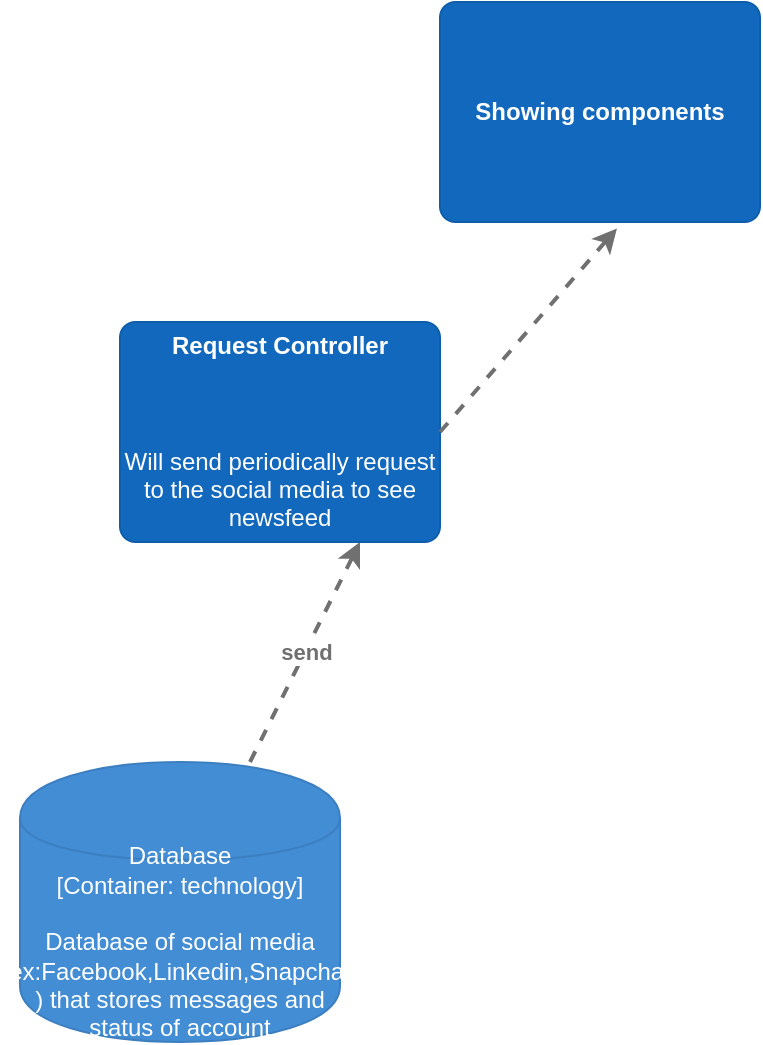 <mxfile version="12.8.1" type="device"><diagram id="5VOhKQ1XMh8ZQvtSxDgJ" name="Page-1"><mxGraphModel dx="1038" dy="531" grid="1" gridSize="10" guides="1" tooltips="1" connect="1" arrows="1" fold="1" page="1" pageScale="1" pageWidth="850" pageHeight="1100" math="0" shadow="0"><root><mxCell id="0"/><mxCell id="1" parent="0"/><object label="&lt;div style=&quot;text-align: left&quot;&gt;&lt;div style=&quot;text-align: center&quot;&gt;&lt;b&gt;send&lt;/b&gt;&lt;/div&gt;&lt;/div&gt;" c4Type="Relationship" c4Description="Description" c4Technology="technology" id="CMWivlde5hpp2zTTezrZ-6"><mxCell style="edgeStyle=none;rounded=0;html=1;jettySize=auto;orthogonalLoop=1;strokeColor=#707070;strokeWidth=2;fontColor=#707070;jumpStyle=none;dashed=1;entryX=0.75;entryY=1;entryDx=0;entryDy=0;" edge="1" parent="1" source="CMWivlde5hpp2zTTezrZ-2" target="CMWivlde5hpp2zTTezrZ-1"><mxGeometry width="160" relative="1" as="geometry"><mxPoint x="500" y="660" as="sourcePoint"/><mxPoint x="340" y="660" as="targetPoint"/></mxGeometry><C4Relationship as="c4"/></mxCell></object><object label="&lt;b&gt;Request Controller&lt;br&gt;&lt;/b&gt;&lt;br&gt;&lt;br&gt;&lt;br&gt;Will send periodically request to the social media to see newsfeed" placeholders="1" c4Name="name" c4Type="SoftwareSystem" c4Description="Description" id="CMWivlde5hpp2zTTezrZ-1"><mxCell style="rounded=1;whiteSpace=wrap;html=1;labelBackgroundColor=none;fillColor=#1168bd;fontColor=#ffffff;align=center;arcSize=7;strokeColor=#0f5eaa;" vertex="1" parent="1"><mxGeometry x="160" y="570" width="160" height="110" as="geometry"/><C4SoftwareSystem as="c4"/></mxCell></object><object label="&lt;span&gt;Database&lt;/span&gt;&lt;div&gt;[Container:&amp;nbsp;technology]&lt;/div&gt;&lt;div&gt;&lt;br&gt;&lt;/div&gt;&lt;div&gt;Database of social media (ex:Facebook,Linkedin,Snapchat)&lt;/div&gt;&lt;div&gt;) that stores messages and status of account&lt;/div&gt;" placeholders="1" c4Type="Database" c4Technology="technology" c4Description="Description" id="CMWivlde5hpp2zTTezrZ-2"><mxCell style="shape=cylinder;whiteSpace=wrap;html=1;boundedLbl=1;rounded=0;labelBackgroundColor=none;fillColor=#438dd5;fontSize=12;fontColor=#ffffff;align=center;strokeColor=#3c7fc0;" vertex="1" parent="1"><mxGeometry x="110" y="790" width="160" height="140" as="geometry"/><C4Database as="c4"/></mxCell></object><object label="&lt;b&gt;Showing components&lt;/b&gt;" placeholders="1" c4Name="name" c4Type="SoftwareSystem" c4Description="Description" id="CMWivlde5hpp2zTTezrZ-7"><mxCell style="rounded=1;whiteSpace=wrap;html=1;labelBackgroundColor=none;fillColor=#1168bd;fontColor=#ffffff;align=center;arcSize=7;strokeColor=#0f5eaa;" vertex="1" parent="1"><mxGeometry x="320" y="410" width="160" height="110" as="geometry"/><C4SoftwareSystem as="c4"/></mxCell></object><object label="&lt;div style=&quot;text-align: left&quot;&gt;&lt;div style=&quot;text-align: center&quot;&gt;&lt;br&gt;&lt;/div&gt;&lt;/div&gt;" c4Type="Relationship" c4Description="Description" c4Technology="technology" id="CMWivlde5hpp2zTTezrZ-8"><mxCell style="edgeStyle=none;rounded=0;html=1;entryX=0.553;entryY=1.029;jettySize=auto;orthogonalLoop=1;strokeColor=#707070;strokeWidth=2;fontColor=#707070;jumpStyle=none;dashed=1;entryDx=0;entryDy=0;entryPerimeter=0;exitX=1;exitY=0.5;exitDx=0;exitDy=0;" edge="1" parent="1" source="CMWivlde5hpp2zTTezrZ-1" target="CMWivlde5hpp2zTTezrZ-7"><mxGeometry width="160" relative="1" as="geometry"><mxPoint x="350" y="660" as="sourcePoint"/><mxPoint x="510" y="660" as="targetPoint"/></mxGeometry><C4Relationship as="c4"/></mxCell></object></root></mxGraphModel></diagram></mxfile>